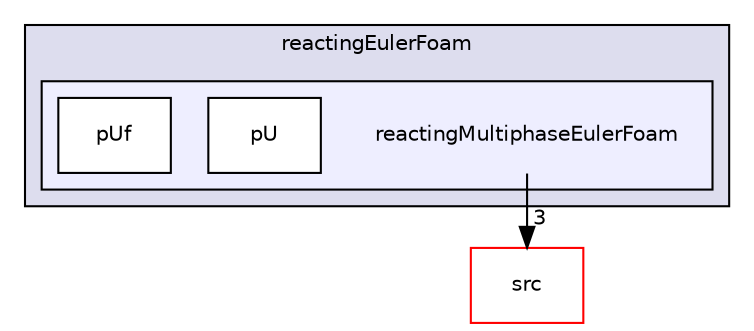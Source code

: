 digraph "applications/solvers/multiphase/reactingEulerFoam/reactingMultiphaseEulerFoam" {
  bgcolor=transparent;
  compound=true
  node [ fontsize="10", fontname="Helvetica"];
  edge [ labelfontsize="10", labelfontname="Helvetica"];
  subgraph clusterdir_bd1c0bce0f70f7327528a03b20ac8e2b {
    graph [ bgcolor="#ddddee", pencolor="black", label="reactingEulerFoam" fontname="Helvetica", fontsize="10", URL="dir_bd1c0bce0f70f7327528a03b20ac8e2b.html"]
  subgraph clusterdir_f43e6cbef3f1fcb86eb964dec54a1d5c {
    graph [ bgcolor="#eeeeff", pencolor="black", label="" URL="dir_f43e6cbef3f1fcb86eb964dec54a1d5c.html"];
    dir_f43e6cbef3f1fcb86eb964dec54a1d5c [shape=plaintext label="reactingMultiphaseEulerFoam"];
    dir_08a271835252fce69ce03664e5ac5db9 [shape=box label="pU" color="black" fillcolor="white" style="filled" URL="dir_08a271835252fce69ce03664e5ac5db9.html"];
    dir_eb669a6464154d6d30ab0fcd4d422c37 [shape=box label="pUf" color="black" fillcolor="white" style="filled" URL="dir_eb669a6464154d6d30ab0fcd4d422c37.html"];
  }
  }
  dir_68267d1309a1af8e8297ef4c3efbcdba [shape=box label="src" color="red" URL="dir_68267d1309a1af8e8297ef4c3efbcdba.html"];
  dir_f43e6cbef3f1fcb86eb964dec54a1d5c->dir_68267d1309a1af8e8297ef4c3efbcdba [headlabel="3", labeldistance=1.5 headhref="dir_000047_000499.html"];
}

